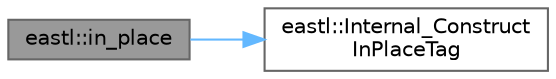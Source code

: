 digraph "eastl::in_place"
{
 // LATEX_PDF_SIZE
  bgcolor="transparent";
  edge [fontname=Helvetica,fontsize=10,labelfontname=Helvetica,labelfontsize=10];
  node [fontname=Helvetica,fontsize=10,shape=box,height=0.2,width=0.4];
  rankdir="LR";
  Node1 [id="Node000001",label="eastl::in_place",height=0.2,width=0.4,color="gray40", fillcolor="grey60", style="filled", fontcolor="black",tooltip=" "];
  Node1 -> Node2 [id="edge1_Node000001_Node000002",color="steelblue1",style="solid",tooltip=" "];
  Node2 [id="Node000002",label="eastl::Internal_Construct\lInPlaceTag",height=0.2,width=0.4,color="grey40", fillcolor="white", style="filled",URL="$namespaceeastl.html#a6b94faf00c6dfc196116e3d0751a084d",tooltip=" "];
}
